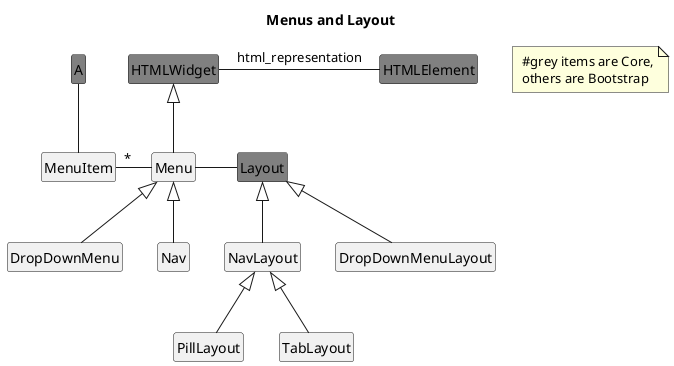 @startuml

title Menus and Layout

hide members
hide circle


class A #grey
class Layout #grey
class HTMLWidget #grey
class HTMLElement #grey

HTMLWidget -right- HTMLElement : html_representation

HTMLWidget <|-- Menu
Menu <|-- DropDownMenu
Menu <|-- Nav
Menu -right- Layout
Menu -left- "*" MenuItem
MenuItem -up- A

Layout <|-- NavLayout
Layout <|-- DropDownMenuLayout
NavLayout <|-- PillLayout
NavLayout <|-- TabLayout

note " #grey items are Core,\n others are Bootstrap" as N1

@enduml